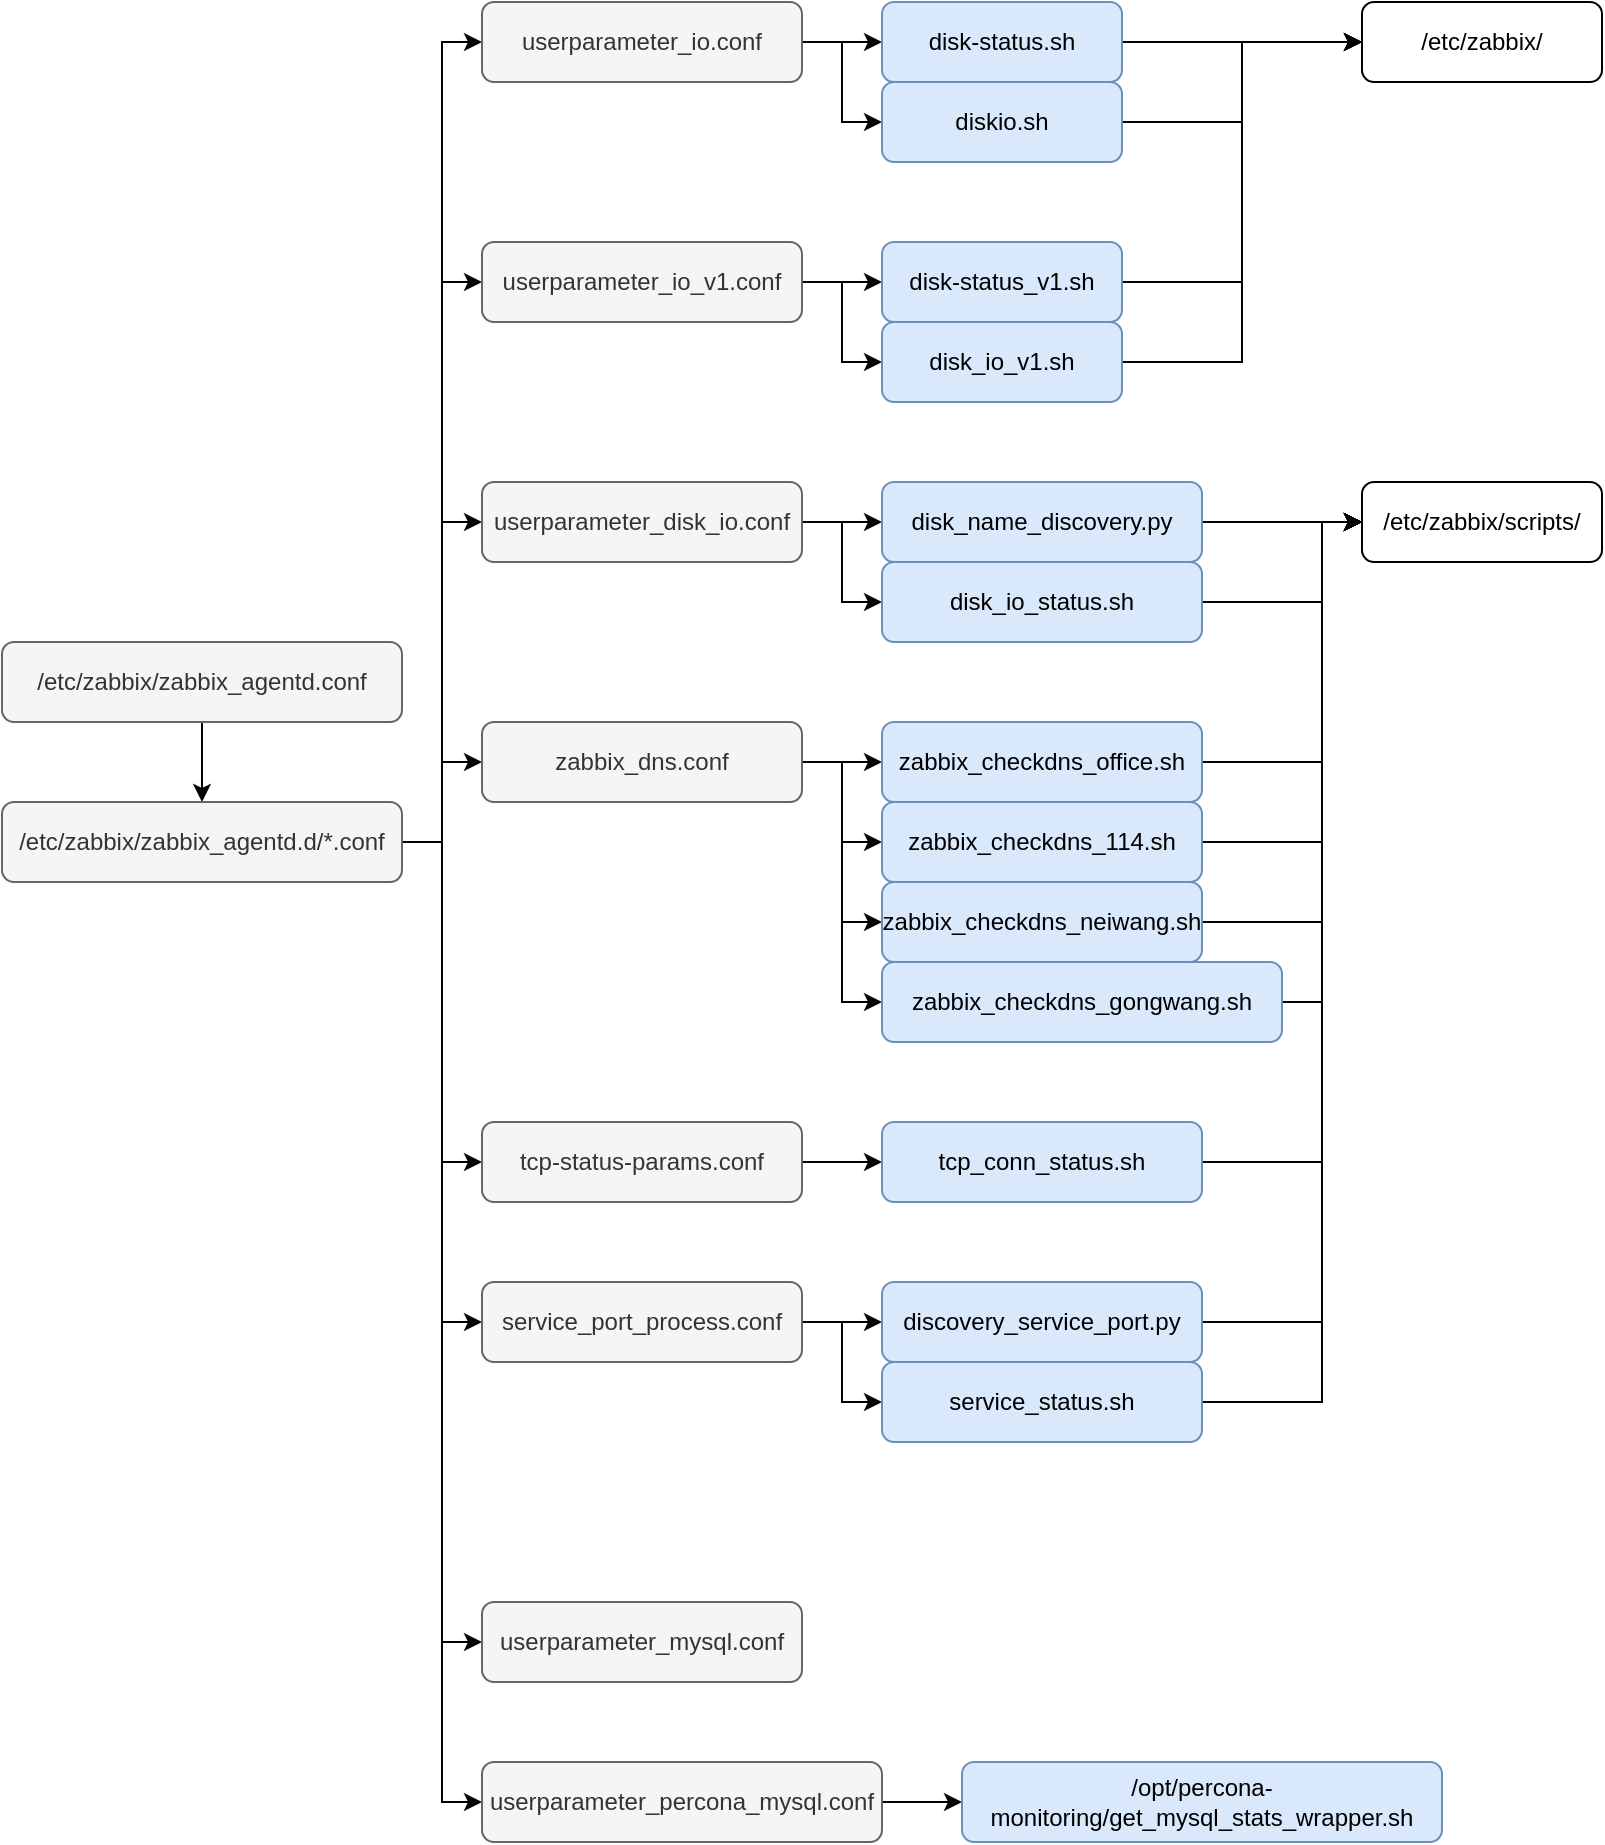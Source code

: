 <mxfile version="10.5.3" type="github"><diagram id="YcvF90TACFpCURTKJDwp" name="Page-1"><mxGraphModel dx="2034" dy="1124" grid="1" gridSize="10" guides="1" tooltips="1" connect="1" arrows="1" fold="1" page="1" pageScale="1" pageWidth="827" pageHeight="1169" math="0" shadow="0"><root><mxCell id="0"/><mxCell id="1" parent="0"/><mxCell id="WXE_iapMg0Y8V585iNJN-3" style="edgeStyle=orthogonalEdgeStyle;rounded=0;orthogonalLoop=1;jettySize=auto;html=1;entryX=0.5;entryY=0;entryDx=0;entryDy=0;" parent="1" source="WXE_iapMg0Y8V585iNJN-1" target="WXE_iapMg0Y8V585iNJN-2" edge="1"><mxGeometry relative="1" as="geometry"/></mxCell><mxCell id="WXE_iapMg0Y8V585iNJN-1" value="/etc/zabbix/zabbix_agentd.conf" style="rounded=1;whiteSpace=wrap;html=1;fillColor=#f5f5f5;strokeColor=#666666;fontColor=#333333;" parent="1" vertex="1"><mxGeometry y="360" width="200" height="40" as="geometry"/></mxCell><mxCell id="hj1YLD_7xn5gk5VAPNd9-12" style="edgeStyle=orthogonalEdgeStyle;rounded=0;orthogonalLoop=1;jettySize=auto;html=1;entryX=0;entryY=0.5;entryDx=0;entryDy=0;" parent="1" source="WXE_iapMg0Y8V585iNJN-2" target="hj1YLD_7xn5gk5VAPNd9-5" edge="1"><mxGeometry relative="1" as="geometry"/></mxCell><mxCell id="hj1YLD_7xn5gk5VAPNd9-13" style="edgeStyle=orthogonalEdgeStyle;rounded=0;orthogonalLoop=1;jettySize=auto;html=1;entryX=0;entryY=0.5;entryDx=0;entryDy=0;" parent="1" source="WXE_iapMg0Y8V585iNJN-2" target="hj1YLD_7xn5gk5VAPNd9-6" edge="1"><mxGeometry relative="1" as="geometry"/></mxCell><mxCell id="hj1YLD_7xn5gk5VAPNd9-14" style="edgeStyle=orthogonalEdgeStyle;rounded=0;orthogonalLoop=1;jettySize=auto;html=1;entryX=0;entryY=0.5;entryDx=0;entryDy=0;" parent="1" source="WXE_iapMg0Y8V585iNJN-2" target="hj1YLD_7xn5gk5VAPNd9-7" edge="1"><mxGeometry relative="1" as="geometry"/></mxCell><mxCell id="hj1YLD_7xn5gk5VAPNd9-15" style="edgeStyle=orthogonalEdgeStyle;rounded=0;orthogonalLoop=1;jettySize=auto;html=1;entryX=0;entryY=0.5;entryDx=0;entryDy=0;" parent="1" source="WXE_iapMg0Y8V585iNJN-2" target="hj1YLD_7xn5gk5VAPNd9-8" edge="1"><mxGeometry relative="1" as="geometry"/></mxCell><mxCell id="hj1YLD_7xn5gk5VAPNd9-16" style="edgeStyle=orthogonalEdgeStyle;rounded=0;orthogonalLoop=1;jettySize=auto;html=1;entryX=0;entryY=0.5;entryDx=0;entryDy=0;" parent="1" source="WXE_iapMg0Y8V585iNJN-2" target="hj1YLD_7xn5gk5VAPNd9-9" edge="1"><mxGeometry relative="1" as="geometry"/></mxCell><mxCell id="hj1YLD_7xn5gk5VAPNd9-17" style="edgeStyle=orthogonalEdgeStyle;rounded=0;orthogonalLoop=1;jettySize=auto;html=1;entryX=0;entryY=0.5;entryDx=0;entryDy=0;" parent="1" source="WXE_iapMg0Y8V585iNJN-2" target="hj1YLD_7xn5gk5VAPNd9-10" edge="1"><mxGeometry relative="1" as="geometry"/></mxCell><mxCell id="hj1YLD_7xn5gk5VAPNd9-18" style="edgeStyle=orthogonalEdgeStyle;rounded=0;orthogonalLoop=1;jettySize=auto;html=1;entryX=0;entryY=0.5;entryDx=0;entryDy=0;" parent="1" source="WXE_iapMg0Y8V585iNJN-2" target="hj1YLD_7xn5gk5VAPNd9-11" edge="1"><mxGeometry relative="1" as="geometry"/></mxCell><mxCell id="hGDZb_EGBQMXc3OkxyEn-4" style="edgeStyle=orthogonalEdgeStyle;rounded=0;orthogonalLoop=1;jettySize=auto;html=1;entryX=0;entryY=0.5;entryDx=0;entryDy=0;" edge="1" parent="1" source="WXE_iapMg0Y8V585iNJN-2" target="hGDZb_EGBQMXc3OkxyEn-3"><mxGeometry relative="1" as="geometry"/></mxCell><mxCell id="WXE_iapMg0Y8V585iNJN-2" value="/etc/zabbix/zabbix_agentd.d/*.conf" style="rounded=1;whiteSpace=wrap;html=1;fillColor=#f5f5f5;strokeColor=#666666;fontColor=#333333;" parent="1" vertex="1"><mxGeometry y="440" width="200" height="40" as="geometry"/></mxCell><mxCell id="hj1YLD_7xn5gk5VAPNd9-20" style="edgeStyle=orthogonalEdgeStyle;rounded=0;orthogonalLoop=1;jettySize=auto;html=1;entryX=0;entryY=0.5;entryDx=0;entryDy=0;" parent="1" source="hj1YLD_7xn5gk5VAPNd9-5" target="hj1YLD_7xn5gk5VAPNd9-19" edge="1"><mxGeometry relative="1" as="geometry"/></mxCell><mxCell id="hj1YLD_7xn5gk5VAPNd9-5" value="tcp-status-params.conf" style="rounded=1;whiteSpace=wrap;html=1;fillColor=#f5f5f5;strokeColor=#666666;fontColor=#333333;" parent="1" vertex="1"><mxGeometry x="240" y="600" width="160" height="40" as="geometry"/></mxCell><mxCell id="hj1YLD_7xn5gk5VAPNd9-23" style="edgeStyle=orthogonalEdgeStyle;rounded=0;orthogonalLoop=1;jettySize=auto;html=1;entryX=0;entryY=0.5;entryDx=0;entryDy=0;" parent="1" source="hj1YLD_7xn5gk5VAPNd9-6" target="hj1YLD_7xn5gk5VAPNd9-21" edge="1"><mxGeometry relative="1" as="geometry"/></mxCell><mxCell id="hj1YLD_7xn5gk5VAPNd9-24" style="edgeStyle=orthogonalEdgeStyle;rounded=0;orthogonalLoop=1;jettySize=auto;html=1;entryX=0;entryY=0.5;entryDx=0;entryDy=0;" parent="1" source="hj1YLD_7xn5gk5VAPNd9-6" target="hj1YLD_7xn5gk5VAPNd9-22" edge="1"><mxGeometry relative="1" as="geometry"/></mxCell><mxCell id="hj1YLD_7xn5gk5VAPNd9-6" value="userparameter_disk_io.conf" style="rounded=1;whiteSpace=wrap;html=1;fillColor=#f5f5f5;strokeColor=#666666;fontColor=#333333;" parent="1" vertex="1"><mxGeometry x="240" y="280" width="160" height="40" as="geometry"/></mxCell><mxCell id="hj1YLD_7xn5gk5VAPNd9-26" style="edgeStyle=orthogonalEdgeStyle;rounded=0;orthogonalLoop=1;jettySize=auto;html=1;entryX=0;entryY=0.5;entryDx=0;entryDy=0;" parent="1" source="hj1YLD_7xn5gk5VAPNd9-7" target="hj1YLD_7xn5gk5VAPNd9-25" edge="1"><mxGeometry relative="1" as="geometry"/></mxCell><mxCell id="hj1YLD_7xn5gk5VAPNd9-28" style="edgeStyle=orthogonalEdgeStyle;rounded=0;orthogonalLoop=1;jettySize=auto;html=1;entryX=0;entryY=0.5;entryDx=0;entryDy=0;" parent="1" source="hj1YLD_7xn5gk5VAPNd9-7" target="hj1YLD_7xn5gk5VAPNd9-27" edge="1"><mxGeometry relative="1" as="geometry"/></mxCell><mxCell id="hj1YLD_7xn5gk5VAPNd9-7" value="userparameter_io.conf" style="rounded=1;whiteSpace=wrap;html=1;fillColor=#f5f5f5;strokeColor=#666666;fontColor=#333333;" parent="1" vertex="1"><mxGeometry x="240" y="40" width="160" height="40" as="geometry"/></mxCell><mxCell id="hj1YLD_7xn5gk5VAPNd9-30" style="edgeStyle=orthogonalEdgeStyle;rounded=0;orthogonalLoop=1;jettySize=auto;html=1;" parent="1" source="hj1YLD_7xn5gk5VAPNd9-8" target="hj1YLD_7xn5gk5VAPNd9-29" edge="1"><mxGeometry relative="1" as="geometry"/></mxCell><mxCell id="hj1YLD_7xn5gk5VAPNd9-32" style="edgeStyle=orthogonalEdgeStyle;rounded=0;orthogonalLoop=1;jettySize=auto;html=1;entryX=0;entryY=0.5;entryDx=0;entryDy=0;" parent="1" source="hj1YLD_7xn5gk5VAPNd9-8" target="hj1YLD_7xn5gk5VAPNd9-31" edge="1"><mxGeometry relative="1" as="geometry"/></mxCell><mxCell id="hj1YLD_7xn5gk5VAPNd9-8" value="userparameter_io_v1.conf" style="rounded=1;whiteSpace=wrap;html=1;fillColor=#f5f5f5;strokeColor=#666666;fontColor=#333333;" parent="1" vertex="1"><mxGeometry x="240" y="160" width="160" height="40" as="geometry"/></mxCell><mxCell id="hj1YLD_7xn5gk5VAPNd9-9" value="userparameter_mysql.conf" style="rounded=1;whiteSpace=wrap;html=1;fillColor=#f5f5f5;strokeColor=#666666;fontColor=#333333;" parent="1" vertex="1"><mxGeometry x="240" y="840" width="160" height="40" as="geometry"/></mxCell><mxCell id="hj1YLD_7xn5gk5VAPNd9-35" style="edgeStyle=orthogonalEdgeStyle;rounded=0;orthogonalLoop=1;jettySize=auto;html=1;entryX=0;entryY=0.5;entryDx=0;entryDy=0;" parent="1" source="hj1YLD_7xn5gk5VAPNd9-10" target="hj1YLD_7xn5gk5VAPNd9-34" edge="1"><mxGeometry relative="1" as="geometry"/></mxCell><mxCell id="hj1YLD_7xn5gk5VAPNd9-10" value="userparameter_percona_mysql.conf" style="rounded=1;whiteSpace=wrap;html=1;fillColor=#f5f5f5;strokeColor=#666666;fontColor=#333333;" parent="1" vertex="1"><mxGeometry x="240" y="920" width="200" height="40" as="geometry"/></mxCell><mxCell id="hj1YLD_7xn5gk5VAPNd9-40" style="edgeStyle=orthogonalEdgeStyle;rounded=0;orthogonalLoop=1;jettySize=auto;html=1;entryX=0;entryY=0.5;entryDx=0;entryDy=0;" parent="1" source="hj1YLD_7xn5gk5VAPNd9-11" target="hj1YLD_7xn5gk5VAPNd9-36" edge="1"><mxGeometry relative="1" as="geometry"/></mxCell><mxCell id="hj1YLD_7xn5gk5VAPNd9-41" style="edgeStyle=orthogonalEdgeStyle;rounded=0;orthogonalLoop=1;jettySize=auto;html=1;entryX=0;entryY=0.5;entryDx=0;entryDy=0;" parent="1" source="hj1YLD_7xn5gk5VAPNd9-11" target="hj1YLD_7xn5gk5VAPNd9-37" edge="1"><mxGeometry relative="1" as="geometry"/></mxCell><mxCell id="hj1YLD_7xn5gk5VAPNd9-42" style="edgeStyle=orthogonalEdgeStyle;rounded=0;orthogonalLoop=1;jettySize=auto;html=1;entryX=0;entryY=0.5;entryDx=0;entryDy=0;" parent="1" source="hj1YLD_7xn5gk5VAPNd9-11" target="hj1YLD_7xn5gk5VAPNd9-38" edge="1"><mxGeometry relative="1" as="geometry"/></mxCell><mxCell id="hj1YLD_7xn5gk5VAPNd9-43" style="edgeStyle=orthogonalEdgeStyle;rounded=0;orthogonalLoop=1;jettySize=auto;html=1;entryX=0;entryY=0.5;entryDx=0;entryDy=0;" parent="1" source="hj1YLD_7xn5gk5VAPNd9-11" target="hj1YLD_7xn5gk5VAPNd9-39" edge="1"><mxGeometry relative="1" as="geometry"/></mxCell><mxCell id="hj1YLD_7xn5gk5VAPNd9-11" value="zabbix_dns.conf" style="rounded=1;whiteSpace=wrap;html=1;fillColor=#f5f5f5;strokeColor=#666666;fontColor=#333333;" parent="1" vertex="1"><mxGeometry x="240" y="400" width="160" height="40" as="geometry"/></mxCell><mxCell id="hj1YLD_7xn5gk5VAPNd9-73" style="edgeStyle=orthogonalEdgeStyle;rounded=0;orthogonalLoop=1;jettySize=auto;html=1;entryX=0;entryY=0.5;entryDx=0;entryDy=0;exitX=1;exitY=0.5;exitDx=0;exitDy=0;" parent="1" source="hj1YLD_7xn5gk5VAPNd9-19" edge="1" target="hj1YLD_7xn5gk5VAPNd9-45"><mxGeometry relative="1" as="geometry"><mxPoint x="680" y="380" as="targetPoint"/><Array as="points"><mxPoint x="660" y="620"/><mxPoint x="660" y="300"/></Array></mxGeometry></mxCell><mxCell id="hj1YLD_7xn5gk5VAPNd9-19" value="&lt;span&gt;tcp_conn_status.sh&lt;/span&gt;" style="rounded=1;whiteSpace=wrap;html=1;fillColor=#dae8fc;strokeColor=#6c8ebf;" parent="1" vertex="1"><mxGeometry x="440" y="600" width="160" height="40" as="geometry"/></mxCell><mxCell id="hj1YLD_7xn5gk5VAPNd9-67" style="edgeStyle=orthogonalEdgeStyle;rounded=0;orthogonalLoop=1;jettySize=auto;html=1;entryX=0;entryY=0.5;entryDx=0;entryDy=0;" parent="1" source="hj1YLD_7xn5gk5VAPNd9-21" target="hj1YLD_7xn5gk5VAPNd9-45" edge="1"><mxGeometry relative="1" as="geometry"/></mxCell><mxCell id="hj1YLD_7xn5gk5VAPNd9-21" value="&lt;div&gt;disk_name_discovery.py&lt;/div&gt;" style="rounded=1;whiteSpace=wrap;html=1;fillColor=#dae8fc;strokeColor=#6c8ebf;" parent="1" vertex="1"><mxGeometry x="440" y="280" width="160" height="40" as="geometry"/></mxCell><mxCell id="hj1YLD_7xn5gk5VAPNd9-68" style="edgeStyle=orthogonalEdgeStyle;rounded=0;orthogonalLoop=1;jettySize=auto;html=1;entryX=0;entryY=0.5;entryDx=0;entryDy=0;exitX=1;exitY=0.5;exitDx=0;exitDy=0;" parent="1" source="hj1YLD_7xn5gk5VAPNd9-22" edge="1" target="hj1YLD_7xn5gk5VAPNd9-45"><mxGeometry relative="1" as="geometry"><mxPoint x="680" y="380" as="targetPoint"/><Array as="points"><mxPoint x="660" y="340"/><mxPoint x="660" y="300"/></Array></mxGeometry></mxCell><mxCell id="hj1YLD_7xn5gk5VAPNd9-22" value="&lt;div&gt;disk_io_status.sh&lt;/div&gt;" style="rounded=1;whiteSpace=wrap;html=1;fillColor=#dae8fc;strokeColor=#6c8ebf;" parent="1" vertex="1"><mxGeometry x="440" y="320" width="160" height="40" as="geometry"/></mxCell><mxCell id="hj1YLD_7xn5gk5VAPNd9-62" style="edgeStyle=orthogonalEdgeStyle;rounded=0;orthogonalLoop=1;jettySize=auto;html=1;" parent="1" source="hj1YLD_7xn5gk5VAPNd9-25" target="hj1YLD_7xn5gk5VAPNd9-44" edge="1"><mxGeometry relative="1" as="geometry"/></mxCell><mxCell id="hj1YLD_7xn5gk5VAPNd9-25" value="&lt;div&gt;disk-status.sh&lt;/div&gt;" style="rounded=1;whiteSpace=wrap;html=1;fillColor=#dae8fc;strokeColor=#6c8ebf;" parent="1" vertex="1"><mxGeometry x="440" y="40" width="120" height="40" as="geometry"/></mxCell><mxCell id="hj1YLD_7xn5gk5VAPNd9-63" style="edgeStyle=orthogonalEdgeStyle;rounded=0;orthogonalLoop=1;jettySize=auto;html=1;entryX=0;entryY=0.5;entryDx=0;entryDy=0;" parent="1" source="hj1YLD_7xn5gk5VAPNd9-27" target="hj1YLD_7xn5gk5VAPNd9-44" edge="1"><mxGeometry relative="1" as="geometry"/></mxCell><mxCell id="hj1YLD_7xn5gk5VAPNd9-27" value="&lt;div&gt;diskio.sh&lt;/div&gt;" style="rounded=1;whiteSpace=wrap;html=1;fillColor=#dae8fc;strokeColor=#6c8ebf;" parent="1" vertex="1"><mxGeometry x="440" y="80" width="120" height="40" as="geometry"/></mxCell><mxCell id="hj1YLD_7xn5gk5VAPNd9-64" style="edgeStyle=orthogonalEdgeStyle;rounded=0;orthogonalLoop=1;jettySize=auto;html=1;entryX=0;entryY=0.5;entryDx=0;entryDy=0;" parent="1" source="hj1YLD_7xn5gk5VAPNd9-29" target="hj1YLD_7xn5gk5VAPNd9-44" edge="1"><mxGeometry relative="1" as="geometry"/></mxCell><mxCell id="hj1YLD_7xn5gk5VAPNd9-29" value="&lt;div&gt;disk-status_v1.sh&lt;/div&gt;" style="rounded=1;whiteSpace=wrap;html=1;fillColor=#dae8fc;strokeColor=#6c8ebf;" parent="1" vertex="1"><mxGeometry x="440" y="160" width="120" height="40" as="geometry"/></mxCell><mxCell id="hj1YLD_7xn5gk5VAPNd9-65" style="edgeStyle=orthogonalEdgeStyle;rounded=0;orthogonalLoop=1;jettySize=auto;html=1;entryX=0;entryY=0.5;entryDx=0;entryDy=0;" parent="1" source="hj1YLD_7xn5gk5VAPNd9-31" target="hj1YLD_7xn5gk5VAPNd9-44" edge="1"><mxGeometry relative="1" as="geometry"/></mxCell><mxCell id="hj1YLD_7xn5gk5VAPNd9-31" value="&lt;div&gt;disk_io_v1.sh&lt;/div&gt;" style="rounded=1;whiteSpace=wrap;html=1;fillColor=#dae8fc;strokeColor=#6c8ebf;" parent="1" vertex="1"><mxGeometry x="440" y="200" width="120" height="40" as="geometry"/></mxCell><mxCell id="hj1YLD_7xn5gk5VAPNd9-34" value="&lt;div&gt;/opt/percona-monitoring/get_mysql_stats_wrapper.sh&lt;/div&gt;" style="rounded=1;whiteSpace=wrap;html=1;fillColor=#dae8fc;strokeColor=#6c8ebf;" parent="1" vertex="1"><mxGeometry x="480" y="920" width="240" height="40" as="geometry"/></mxCell><mxCell id="hj1YLD_7xn5gk5VAPNd9-69" style="edgeStyle=orthogonalEdgeStyle;rounded=0;orthogonalLoop=1;jettySize=auto;html=1;entryX=0;entryY=0.5;entryDx=0;entryDy=0;exitX=1;exitY=0.5;exitDx=0;exitDy=0;" parent="1" source="hj1YLD_7xn5gk5VAPNd9-36" target="hj1YLD_7xn5gk5VAPNd9-45" edge="1"><mxGeometry relative="1" as="geometry"><Array as="points"><mxPoint x="660" y="420"/><mxPoint x="660" y="300"/></Array></mxGeometry></mxCell><mxCell id="hj1YLD_7xn5gk5VAPNd9-36" value="&lt;div&gt;zabbix_checkdns_office.sh&lt;/div&gt;" style="rounded=1;whiteSpace=wrap;html=1;fillColor=#dae8fc;strokeColor=#6c8ebf;" parent="1" vertex="1"><mxGeometry x="440" y="400" width="160" height="40" as="geometry"/></mxCell><mxCell id="hj1YLD_7xn5gk5VAPNd9-70" style="edgeStyle=orthogonalEdgeStyle;rounded=0;orthogonalLoop=1;jettySize=auto;html=1;entryX=0;entryY=0.5;entryDx=0;entryDy=0;exitX=1;exitY=0.5;exitDx=0;exitDy=0;" parent="1" source="hj1YLD_7xn5gk5VAPNd9-37" target="hj1YLD_7xn5gk5VAPNd9-45" edge="1"><mxGeometry relative="1" as="geometry"><Array as="points"><mxPoint x="660" y="460"/><mxPoint x="660" y="300"/></Array></mxGeometry></mxCell><mxCell id="hj1YLD_7xn5gk5VAPNd9-37" value="&lt;div&gt;zabbix_checkdns_114.sh&lt;/div&gt;" style="rounded=1;whiteSpace=wrap;html=1;fillColor=#dae8fc;strokeColor=#6c8ebf;" parent="1" vertex="1"><mxGeometry x="440" y="440" width="160" height="40" as="geometry"/></mxCell><mxCell id="hj1YLD_7xn5gk5VAPNd9-71" style="edgeStyle=orthogonalEdgeStyle;rounded=0;orthogonalLoop=1;jettySize=auto;html=1;entryX=0;entryY=0.5;entryDx=0;entryDy=0;exitX=1;exitY=0.5;exitDx=0;exitDy=0;" parent="1" source="hj1YLD_7xn5gk5VAPNd9-38" edge="1" target="hj1YLD_7xn5gk5VAPNd9-45"><mxGeometry relative="1" as="geometry"><mxPoint x="680" y="380" as="targetPoint"/><Array as="points"><mxPoint x="660" y="500"/><mxPoint x="660" y="300"/></Array></mxGeometry></mxCell><mxCell id="hj1YLD_7xn5gk5VAPNd9-38" value="&lt;div&gt;zabbix_checkdns_neiwang.sh&lt;/div&gt;" style="rounded=1;whiteSpace=wrap;html=1;fillColor=#dae8fc;strokeColor=#6c8ebf;" parent="1" vertex="1"><mxGeometry x="440" y="480" width="160" height="40" as="geometry"/></mxCell><mxCell id="hj1YLD_7xn5gk5VAPNd9-72" style="edgeStyle=orthogonalEdgeStyle;rounded=0;orthogonalLoop=1;jettySize=auto;html=1;entryX=0;entryY=0.5;entryDx=0;entryDy=0;" parent="1" source="hj1YLD_7xn5gk5VAPNd9-39" target="hj1YLD_7xn5gk5VAPNd9-45" edge="1"><mxGeometry relative="1" as="geometry"/></mxCell><mxCell id="hj1YLD_7xn5gk5VAPNd9-39" value="&lt;div&gt;zabbix_checkdns_gongwang.sh&lt;/div&gt;" style="rounded=1;whiteSpace=wrap;html=1;fillColor=#dae8fc;strokeColor=#6c8ebf;" parent="1" vertex="1"><mxGeometry x="440" y="520" width="200" height="40" as="geometry"/></mxCell><mxCell id="hj1YLD_7xn5gk5VAPNd9-44" value="&lt;div&gt;/etc/zabbix/&lt;/div&gt;" style="rounded=1;whiteSpace=wrap;html=1;" parent="1" vertex="1"><mxGeometry x="680" y="40" width="120" height="40" as="geometry"/></mxCell><mxCell id="hj1YLD_7xn5gk5VAPNd9-45" value="&lt;div&gt;/etc/zabbix/scripts/&lt;/div&gt;" style="rounded=1;whiteSpace=wrap;html=1;" parent="1" vertex="1"><mxGeometry x="680" y="280" width="120" height="40" as="geometry"/></mxCell><mxCell id="hGDZb_EGBQMXc3OkxyEn-7" style="edgeStyle=orthogonalEdgeStyle;rounded=0;orthogonalLoop=1;jettySize=auto;html=1;entryX=0;entryY=0.5;entryDx=0;entryDy=0;" edge="1" parent="1" source="hGDZb_EGBQMXc3OkxyEn-3" target="hGDZb_EGBQMXc3OkxyEn-5"><mxGeometry relative="1" as="geometry"/></mxCell><mxCell id="hGDZb_EGBQMXc3OkxyEn-8" style="edgeStyle=orthogonalEdgeStyle;rounded=0;orthogonalLoop=1;jettySize=auto;html=1;entryX=0;entryY=0.5;entryDx=0;entryDy=0;" edge="1" parent="1" source="hGDZb_EGBQMXc3OkxyEn-3" target="hGDZb_EGBQMXc3OkxyEn-6"><mxGeometry relative="1" as="geometry"/></mxCell><mxCell id="hGDZb_EGBQMXc3OkxyEn-3" value="service_port_process.conf" style="rounded=1;whiteSpace=wrap;html=1;fillColor=#f5f5f5;strokeColor=#666666;fontColor=#333333;" vertex="1" parent="1"><mxGeometry x="240" y="680" width="160" height="40" as="geometry"/></mxCell><mxCell id="hGDZb_EGBQMXc3OkxyEn-9" style="edgeStyle=orthogonalEdgeStyle;rounded=0;orthogonalLoop=1;jettySize=auto;html=1;entryX=0;entryY=0.5;entryDx=0;entryDy=0;" edge="1" parent="1" source="hGDZb_EGBQMXc3OkxyEn-5" target="hj1YLD_7xn5gk5VAPNd9-45"><mxGeometry relative="1" as="geometry"><Array as="points"><mxPoint x="660" y="700"/><mxPoint x="660" y="300"/></Array></mxGeometry></mxCell><mxCell id="hGDZb_EGBQMXc3OkxyEn-5" value="&lt;span&gt;discovery_service_port&lt;/span&gt;&lt;span&gt;.py&lt;/span&gt;" style="rounded=1;whiteSpace=wrap;html=1;fillColor=#dae8fc;strokeColor=#6c8ebf;" vertex="1" parent="1"><mxGeometry x="440" y="680" width="160" height="40" as="geometry"/></mxCell><mxCell id="hGDZb_EGBQMXc3OkxyEn-10" style="edgeStyle=orthogonalEdgeStyle;rounded=0;orthogonalLoop=1;jettySize=auto;html=1;entryX=0;entryY=0.5;entryDx=0;entryDy=0;" edge="1" parent="1" source="hGDZb_EGBQMXc3OkxyEn-6" target="hj1YLD_7xn5gk5VAPNd9-45"><mxGeometry relative="1" as="geometry"><Array as="points"><mxPoint x="660" y="740"/><mxPoint x="660" y="300"/></Array></mxGeometry></mxCell><mxCell id="hGDZb_EGBQMXc3OkxyEn-6" value="&lt;span&gt;service_status&lt;/span&gt;&lt;span&gt;.sh&lt;/span&gt;" style="rounded=1;whiteSpace=wrap;html=1;fillColor=#dae8fc;strokeColor=#6c8ebf;" vertex="1" parent="1"><mxGeometry x="440" y="720" width="160" height="40" as="geometry"/></mxCell></root></mxGraphModel></diagram></mxfile>